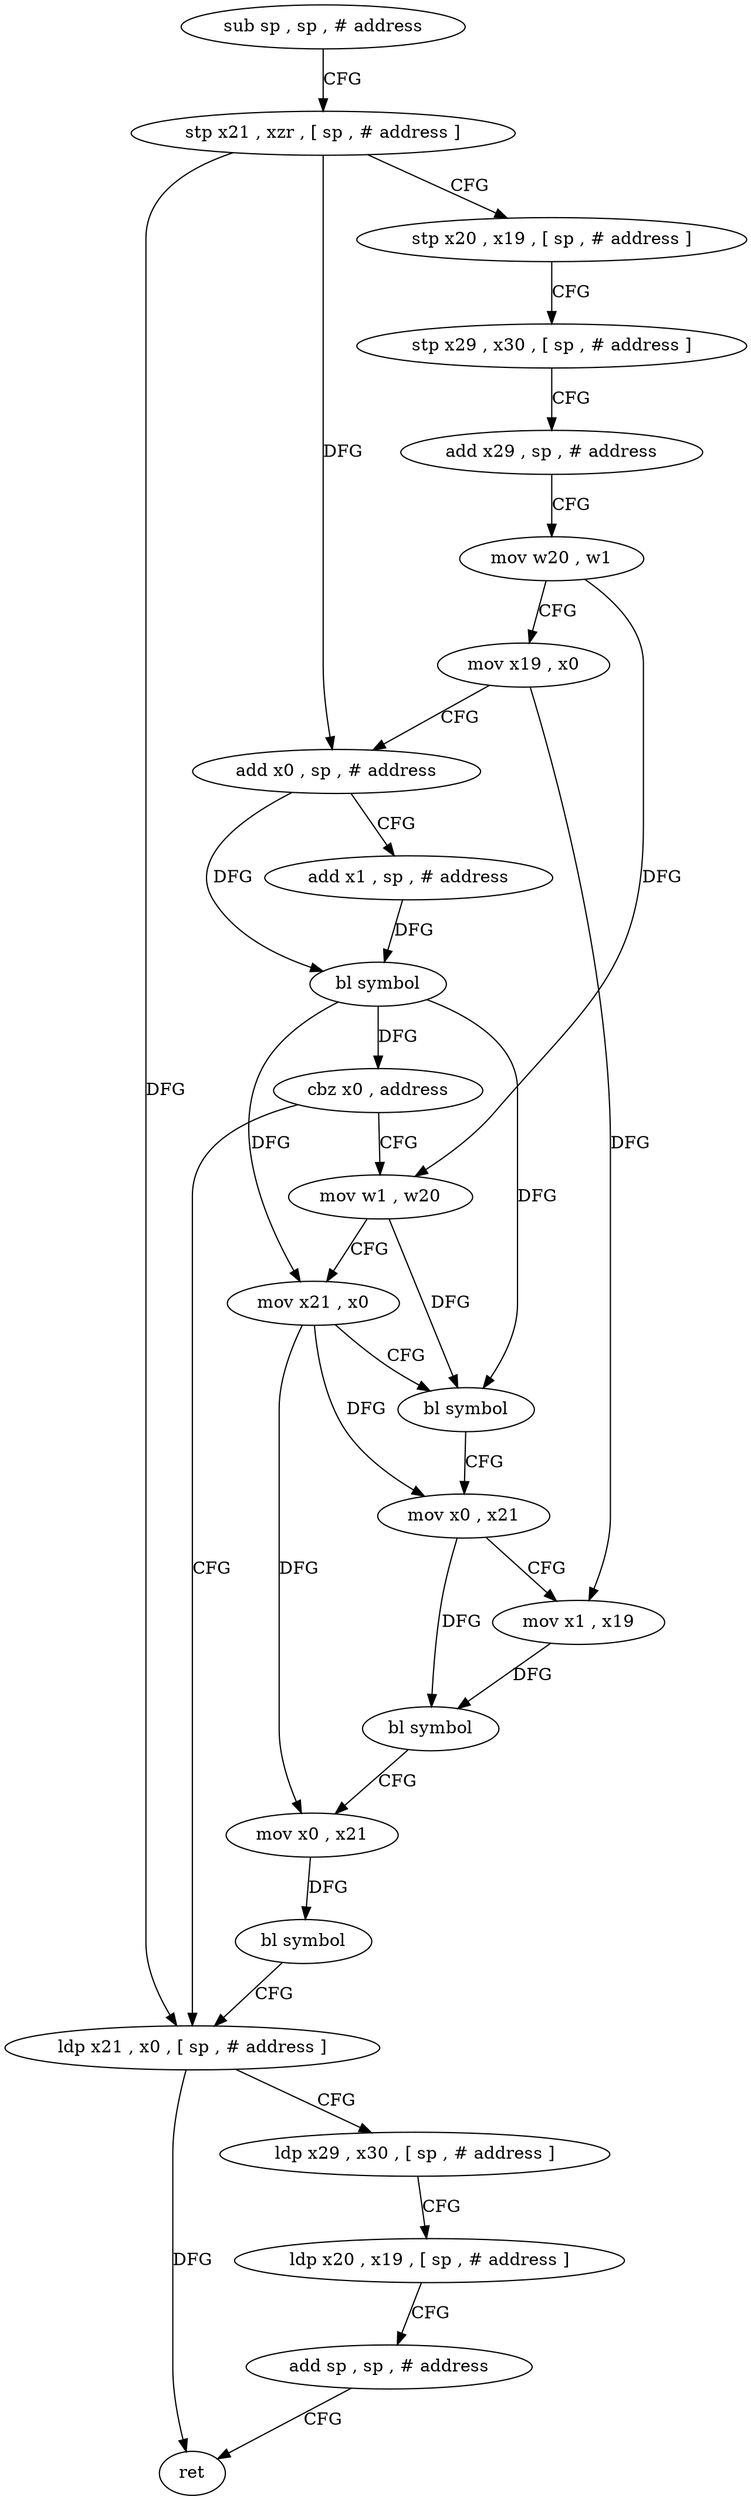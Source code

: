 digraph "func" {
"100376" [label = "sub sp , sp , # address" ]
"100380" [label = "stp x21 , xzr , [ sp , # address ]" ]
"100384" [label = "stp x20 , x19 , [ sp , # address ]" ]
"100388" [label = "stp x29 , x30 , [ sp , # address ]" ]
"100392" [label = "add x29 , sp , # address" ]
"100396" [label = "mov w20 , w1" ]
"100400" [label = "mov x19 , x0" ]
"100404" [label = "add x0 , sp , # address" ]
"100408" [label = "add x1 , sp , # address" ]
"100412" [label = "bl symbol" ]
"100416" [label = "cbz x0 , address" ]
"100452" [label = "ldp x21 , x0 , [ sp , # address ]" ]
"100420" [label = "mov w1 , w20" ]
"100456" [label = "ldp x29 , x30 , [ sp , # address ]" ]
"100460" [label = "ldp x20 , x19 , [ sp , # address ]" ]
"100464" [label = "add sp , sp , # address" ]
"100468" [label = "ret" ]
"100424" [label = "mov x21 , x0" ]
"100428" [label = "bl symbol" ]
"100432" [label = "mov x0 , x21" ]
"100436" [label = "mov x1 , x19" ]
"100440" [label = "bl symbol" ]
"100444" [label = "mov x0 , x21" ]
"100448" [label = "bl symbol" ]
"100376" -> "100380" [ label = "CFG" ]
"100380" -> "100384" [ label = "CFG" ]
"100380" -> "100452" [ label = "DFG" ]
"100380" -> "100404" [ label = "DFG" ]
"100384" -> "100388" [ label = "CFG" ]
"100388" -> "100392" [ label = "CFG" ]
"100392" -> "100396" [ label = "CFG" ]
"100396" -> "100400" [ label = "CFG" ]
"100396" -> "100420" [ label = "DFG" ]
"100400" -> "100404" [ label = "CFG" ]
"100400" -> "100436" [ label = "DFG" ]
"100404" -> "100408" [ label = "CFG" ]
"100404" -> "100412" [ label = "DFG" ]
"100408" -> "100412" [ label = "DFG" ]
"100412" -> "100416" [ label = "DFG" ]
"100412" -> "100424" [ label = "DFG" ]
"100412" -> "100428" [ label = "DFG" ]
"100416" -> "100452" [ label = "CFG" ]
"100416" -> "100420" [ label = "CFG" ]
"100452" -> "100456" [ label = "CFG" ]
"100452" -> "100468" [ label = "DFG" ]
"100420" -> "100424" [ label = "CFG" ]
"100420" -> "100428" [ label = "DFG" ]
"100456" -> "100460" [ label = "CFG" ]
"100460" -> "100464" [ label = "CFG" ]
"100464" -> "100468" [ label = "CFG" ]
"100424" -> "100428" [ label = "CFG" ]
"100424" -> "100432" [ label = "DFG" ]
"100424" -> "100444" [ label = "DFG" ]
"100428" -> "100432" [ label = "CFG" ]
"100432" -> "100436" [ label = "CFG" ]
"100432" -> "100440" [ label = "DFG" ]
"100436" -> "100440" [ label = "DFG" ]
"100440" -> "100444" [ label = "CFG" ]
"100444" -> "100448" [ label = "DFG" ]
"100448" -> "100452" [ label = "CFG" ]
}
